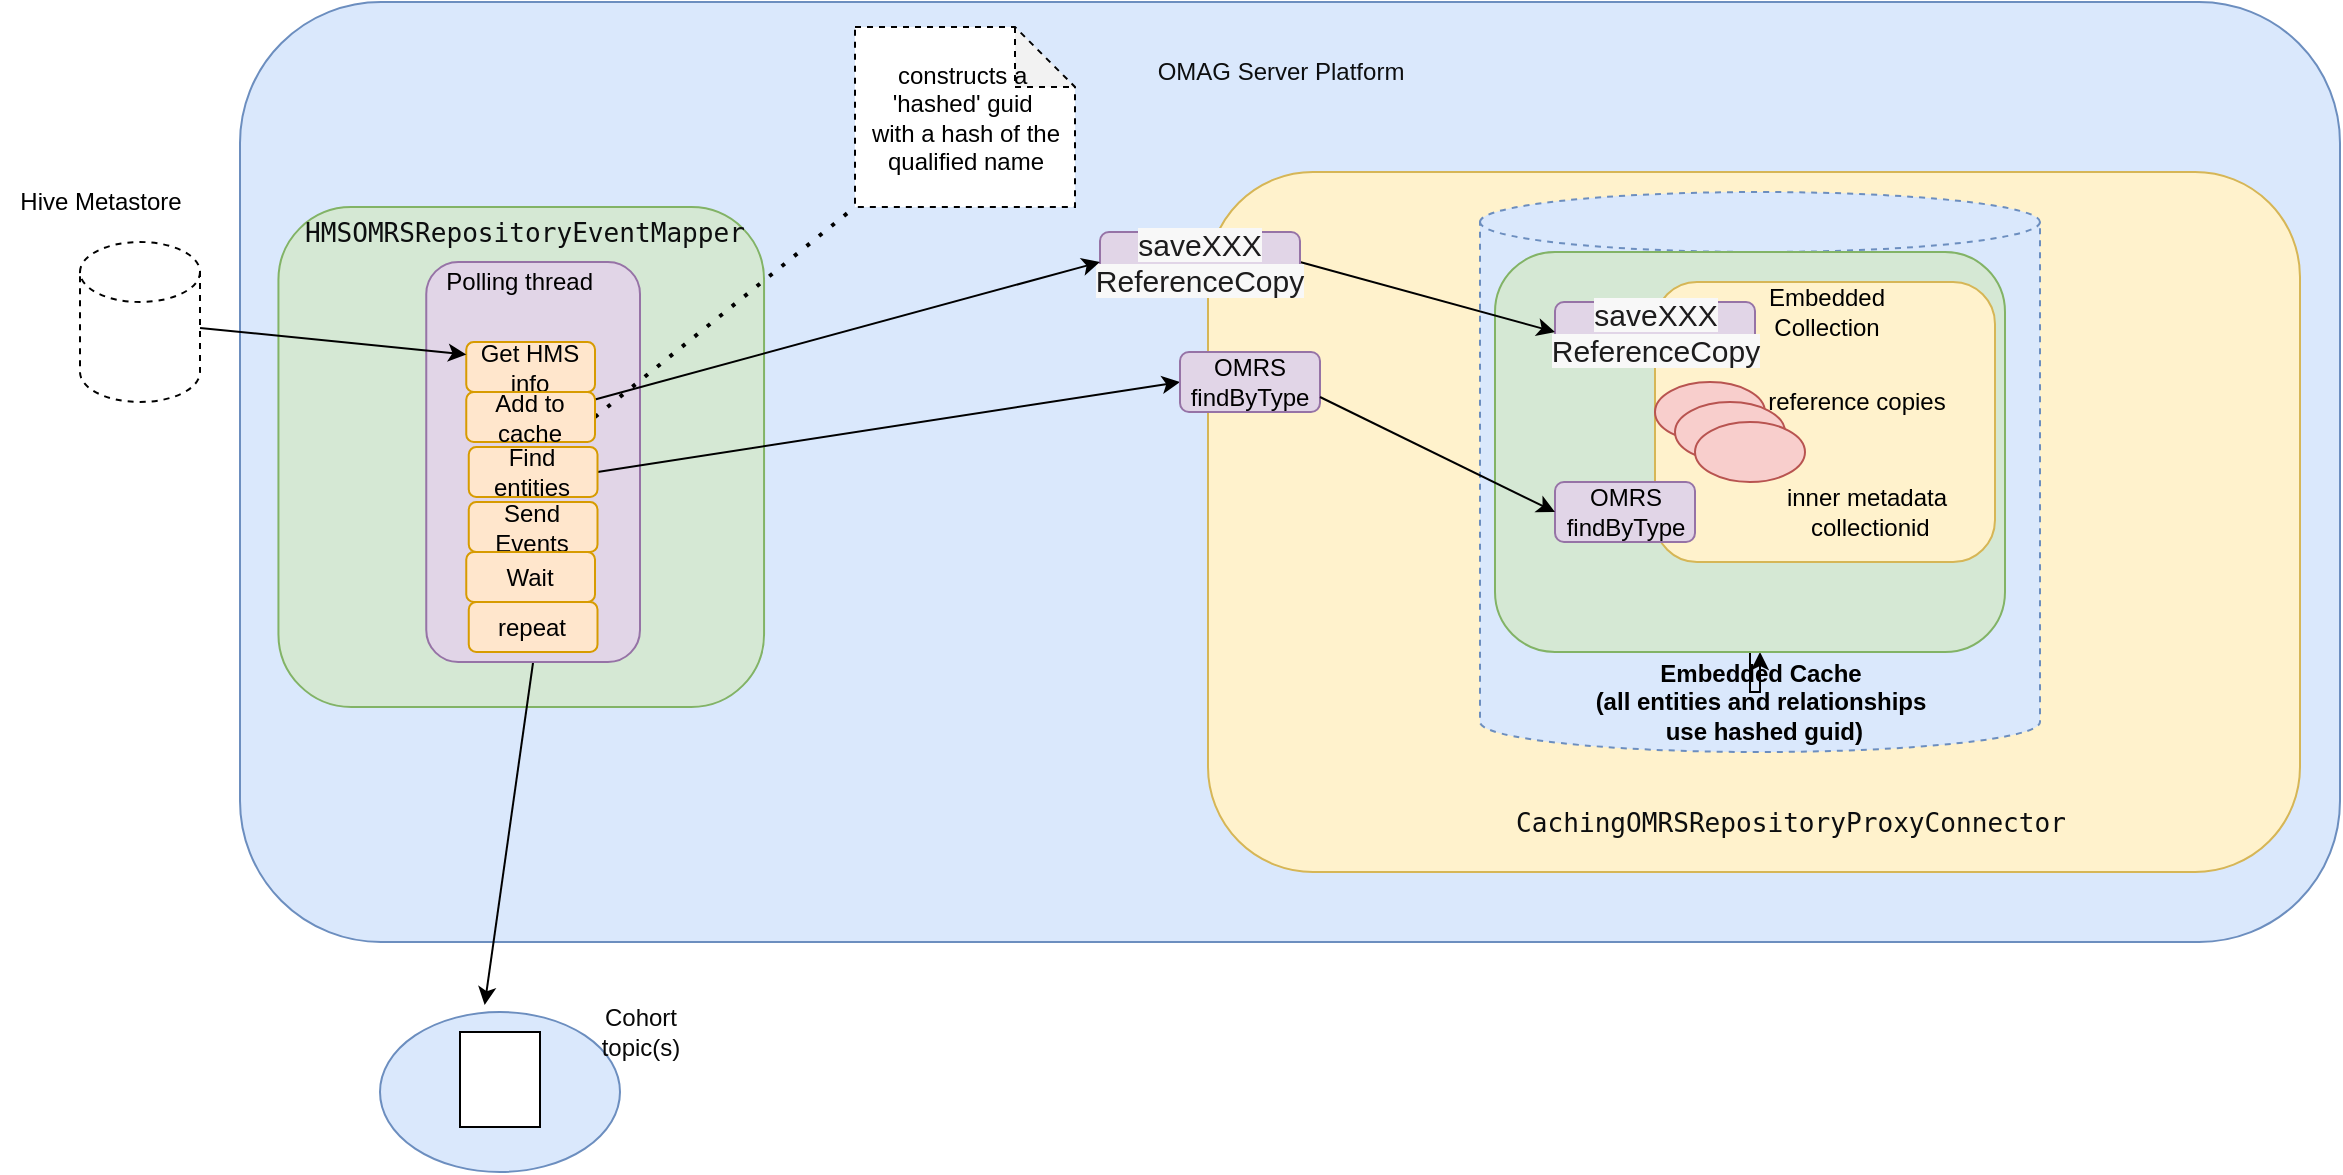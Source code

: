 <mxfile version="20.1.1" type="device"><diagram id="IOKI-EVrvu3OaEYw6Etx" name="Page-1"><mxGraphModel dx="2010" dy="669" grid="1" gridSize="10" guides="1" tooltips="1" connect="1" arrows="1" fold="1" page="1" pageScale="1" pageWidth="827" pageHeight="1169" math="0" shadow="0"><root><mxCell id="0"/><mxCell id="1" parent="0"/><mxCell id="LGIiLlrMPgk9jtNbXfCO-1" value="" style="rounded=1;whiteSpace=wrap;html=1;fillColor=#d5e8d4;strokeColor=#82b366;" vertex="1" parent="1"><mxGeometry x="357.5" y="145" width="552.5" height="460" as="geometry"/></mxCell><mxCell id="LGIiLlrMPgk9jtNbXfCO-2" value="" style="rounded=1;whiteSpace=wrap;html=1;fillColor=#dae8fc;strokeColor=#6c8ebf;" vertex="1" parent="1"><mxGeometry x="-60" y="140" width="1050" height="470" as="geometry"/></mxCell><mxCell id="LGIiLlrMPgk9jtNbXfCO-3" value="" style="rounded=1;whiteSpace=wrap;html=1;fillColor=#fff2cc;strokeColor=#d6b656;" vertex="1" parent="1"><mxGeometry x="424" y="225" width="546" height="350" as="geometry"/></mxCell><mxCell id="LGIiLlrMPgk9jtNbXfCO-4" value="" style="shape=cylinder3;whiteSpace=wrap;html=1;boundedLbl=1;backgroundOutline=1;size=15;dashed=1;fillColor=#dae8fc;strokeColor=#6c8ebf;" vertex="1" parent="1"><mxGeometry x="560" y="235" width="280" height="280" as="geometry"/></mxCell><mxCell id="LGIiLlrMPgk9jtNbXfCO-5" value="" style="edgeStyle=orthogonalEdgeStyle;rounded=0;orthogonalLoop=1;jettySize=auto;html=1;" edge="1" parent="1" source="LGIiLlrMPgk9jtNbXfCO-6" target="LGIiLlrMPgk9jtNbXfCO-31"><mxGeometry relative="1" as="geometry"/></mxCell><mxCell id="LGIiLlrMPgk9jtNbXfCO-6" value="" style="rounded=1;whiteSpace=wrap;html=1;fillColor=#d5e8d4;strokeColor=#82b366;" vertex="1" parent="1"><mxGeometry x="567.5" y="265" width="255" height="200" as="geometry"/></mxCell><mxCell id="LGIiLlrMPgk9jtNbXfCO-7" value="" style="rounded=1;whiteSpace=wrap;html=1;fillColor=#d5e8d4;strokeColor=#82b366;" vertex="1" parent="1"><mxGeometry x="-40.78" y="242.5" width="242.81" height="250" as="geometry"/></mxCell><mxCell id="LGIiLlrMPgk9jtNbXfCO-8" value="&lt;pre style=&quot;font-family: &amp;quot;JetBrains Mono&amp;quot;, monospace; font-size: 9.8pt;&quot;&gt;&lt;font color=&quot;#0d0e0f&quot;&gt;HMSOMRSRepositoryEventMapper&lt;/font&gt;&lt;/pre&gt;" style="text;html=1;align=center;verticalAlign=middle;resizable=0;points=[];autosize=1;strokeColor=none;fillColor=none;" vertex="1" parent="1"><mxGeometry x="-37.97" y="225" width="240" height="60" as="geometry"/></mxCell><mxCell id="LGIiLlrMPgk9jtNbXfCO-9" value="" style="rounded=1;whiteSpace=wrap;html=1;fillColor=#fff2cc;strokeColor=#d6b656;" vertex="1" parent="1"><mxGeometry x="647.5" y="280" width="170" height="140" as="geometry"/></mxCell><mxCell id="LGIiLlrMPgk9jtNbXfCO-10" value="Embedded&lt;br&gt;Collection" style="text;html=1;align=center;verticalAlign=middle;resizable=0;points=[];autosize=1;strokeColor=none;fillColor=none;" vertex="1" parent="1"><mxGeometry x="697.5" y="280" width="70" height="30" as="geometry"/></mxCell><mxCell id="LGIiLlrMPgk9jtNbXfCO-11" value="" style="ellipse;whiteSpace=wrap;html=1;fillColor=#f8cecc;strokeColor=#b85450;" vertex="1" parent="1"><mxGeometry x="647.5" y="330" width="55" height="30" as="geometry"/></mxCell><mxCell id="LGIiLlrMPgk9jtNbXfCO-12" value="" style="ellipse;whiteSpace=wrap;html=1;fillColor=#f8cecc;strokeColor=#b85450;" vertex="1" parent="1"><mxGeometry x="657.5" y="340" width="55" height="30" as="geometry"/></mxCell><mxCell id="LGIiLlrMPgk9jtNbXfCO-13" value="" style="ellipse;whiteSpace=wrap;html=1;fillColor=#f8cecc;strokeColor=#b85450;" vertex="1" parent="1"><mxGeometry x="667.5" y="350" width="55" height="30" as="geometry"/></mxCell><mxCell id="LGIiLlrMPgk9jtNbXfCO-14" value="reference copies" style="text;html=1;align=center;verticalAlign=middle;resizable=0;points=[];autosize=1;strokeColor=none;fillColor=none;" vertex="1" parent="1"><mxGeometry x="697.5" y="330" width="100" height="20" as="geometry"/></mxCell><mxCell id="LGIiLlrMPgk9jtNbXfCO-15" value="" style="ellipse;whiteSpace=wrap;html=1;fillColor=#dae8fc;strokeColor=#6c8ebf;" vertex="1" parent="1"><mxGeometry x="10" y="645" width="120" height="80" as="geometry"/></mxCell><mxCell id="LGIiLlrMPgk9jtNbXfCO-16" value="" style="rounded=0;whiteSpace=wrap;html=1;" vertex="1" parent="1"><mxGeometry x="50" y="655" width="40" height="47.5" as="geometry"/></mxCell><mxCell id="LGIiLlrMPgk9jtNbXfCO-17" value="Cohort &lt;br&gt;topic(s)" style="text;html=1;align=center;verticalAlign=middle;resizable=0;points=[];autosize=1;strokeColor=none;fillColor=none;fontColor=#080808;" vertex="1" parent="1"><mxGeometry x="110" y="640" width="60" height="30" as="geometry"/></mxCell><mxCell id="LGIiLlrMPgk9jtNbXfCO-18" value="" style="endArrow=classic;html=1;rounded=0;exitX=0.5;exitY=1;exitDx=0;exitDy=0;entryX=0.436;entryY=-0.044;entryDx=0;entryDy=0;entryPerimeter=0;" edge="1" parent="1" source="LGIiLlrMPgk9jtNbXfCO-19" target="LGIiLlrMPgk9jtNbXfCO-15"><mxGeometry width="50" height="50" relative="1" as="geometry"><mxPoint x="400" y="405" as="sourcePoint"/><mxPoint x="450" y="355" as="targetPoint"/></mxGeometry></mxCell><mxCell id="LGIiLlrMPgk9jtNbXfCO-19" value="" style="rounded=1;whiteSpace=wrap;html=1;fillColor=#e1d5e7;strokeColor=#9673a6;" vertex="1" parent="1"><mxGeometry x="33.13" y="270" width="106.87" height="200" as="geometry"/></mxCell><mxCell id="LGIiLlrMPgk9jtNbXfCO-20" value="Polling thread&amp;nbsp;" style="text;html=1;align=center;verticalAlign=middle;resizable=0;points=[];autosize=1;strokeColor=none;fillColor=none;" vertex="1" parent="1"><mxGeometry x="35.63" y="270" width="90" height="20" as="geometry"/></mxCell><mxCell id="LGIiLlrMPgk9jtNbXfCO-21" value="" style="shape=cylinder3;whiteSpace=wrap;html=1;boundedLbl=1;backgroundOutline=1;size=15;dashed=1;" vertex="1" parent="1"><mxGeometry x="-140" y="260" width="60" height="80" as="geometry"/></mxCell><mxCell id="LGIiLlrMPgk9jtNbXfCO-22" value="Hive Metastore" style="text;html=1;align=center;verticalAlign=middle;resizable=0;points=[];autosize=1;strokeColor=none;fillColor=none;" vertex="1" parent="1"><mxGeometry x="-180" y="225" width="100" height="30" as="geometry"/></mxCell><mxCell id="LGIiLlrMPgk9jtNbXfCO-23" value="Get HMS info" style="rounded=1;whiteSpace=wrap;html=1;fillColor=#ffe6cc;strokeColor=#d79b00;" vertex="1" parent="1"><mxGeometry x="53.13" y="310" width="64.37" height="25" as="geometry"/></mxCell><mxCell id="LGIiLlrMPgk9jtNbXfCO-24" value="" style="endArrow=classic;html=1;rounded=0;exitX=1;exitY=0.5;exitDx=0;exitDy=0;entryX=0;entryY=0.5;entryDx=0;entryDy=0;" edge="1" parent="1" source="LGIiLlrMPgk9jtNbXfCO-38" target="LGIiLlrMPgk9jtNbXfCO-25"><mxGeometry width="50" height="50" relative="1" as="geometry"><mxPoint x="220" y="292.5" as="sourcePoint"/><mxPoint x="386.04" y="285.45" as="targetPoint"/></mxGeometry></mxCell><mxCell id="LGIiLlrMPgk9jtNbXfCO-25" value="OMRS findByType" style="rounded=1;whiteSpace=wrap;html=1;fillColor=#e1d5e7;strokeColor=#9673a6;" vertex="1" parent="1"><mxGeometry x="410" y="315" width="70" height="30" as="geometry"/></mxCell><mxCell id="LGIiLlrMPgk9jtNbXfCO-26" value="" style="endArrow=classic;html=1;rounded=0;entryX=0;entryY=0.25;entryDx=0;entryDy=0;" edge="1" parent="1" source="LGIiLlrMPgk9jtNbXfCO-21" target="LGIiLlrMPgk9jtNbXfCO-23"><mxGeometry width="50" height="50" relative="1" as="geometry"><mxPoint x="400" y="365" as="sourcePoint"/><mxPoint x="50" y="255" as="targetPoint"/><Array as="points"/></mxGeometry></mxCell><mxCell id="LGIiLlrMPgk9jtNbXfCO-27" value="&lt;span style=&quot;text-align: left; color: rgb(29, 28, 29); font-family: Slack-Lato, Slack-Fractions, appleLogo, sans-serif; font-size: 15px; font-variant-ligatures: common-ligatures; background-color: rgb(248, 248, 248);&quot;&gt;saveXXX&lt;/span&gt;&lt;br style=&quot;text-align: left; color: rgb(29, 28, 29); font-family: Slack-Lato, Slack-Fractions, appleLogo, sans-serif; font-size: 15px; font-variant-ligatures: common-ligatures;&quot;&gt;&lt;span style=&quot;text-align: left; color: rgb(29, 28, 29); font-family: Slack-Lato, Slack-Fractions, appleLogo, sans-serif; font-size: 15px; font-variant-ligatures: common-ligatures; background-color: rgb(248, 248, 248);&quot;&gt;ReferenceCopy&lt;/span&gt;" style="rounded=1;whiteSpace=wrap;html=1;fillColor=#e1d5e7;strokeColor=#9673a6;" vertex="1" parent="1"><mxGeometry x="597.5" y="290" width="100" height="30" as="geometry"/></mxCell><mxCell id="LGIiLlrMPgk9jtNbXfCO-28" value="" style="endArrow=classic;html=1;rounded=0;entryX=0;entryY=0.5;entryDx=0;entryDy=0;exitX=1;exitY=0.5;exitDx=0;exitDy=0;" edge="1" parent="1" source="LGIiLlrMPgk9jtNbXfCO-35" target="LGIiLlrMPgk9jtNbXfCO-27"><mxGeometry width="50" height="50" relative="1" as="geometry"><mxPoint x="464" y="260" as="sourcePoint"/><mxPoint x="450" y="275" as="targetPoint"/></mxGeometry></mxCell><mxCell id="LGIiLlrMPgk9jtNbXfCO-29" value="OMRS findByType" style="rounded=1;whiteSpace=wrap;html=1;fillColor=#e1d5e7;strokeColor=#9673a6;" vertex="1" parent="1"><mxGeometry x="597.5" y="380" width="70" height="30" as="geometry"/></mxCell><mxCell id="LGIiLlrMPgk9jtNbXfCO-30" value="" style="endArrow=classic;html=1;rounded=0;exitX=1;exitY=0.75;exitDx=0;exitDy=0;entryX=0;entryY=0.5;entryDx=0;entryDy=0;" edge="1" parent="1" source="LGIiLlrMPgk9jtNbXfCO-25" target="LGIiLlrMPgk9jtNbXfCO-29"><mxGeometry width="50" height="50" relative="1" as="geometry"><mxPoint x="220" y="305" as="sourcePoint"/><mxPoint x="420" y="340" as="targetPoint"/></mxGeometry></mxCell><mxCell id="LGIiLlrMPgk9jtNbXfCO-31" value="&lt;b&gt;Embedded Cache&lt;br&gt;(all entities and relationships&lt;br&gt;&amp;nbsp;use hashed guid)&lt;br&gt;&lt;/b&gt;" style="text;html=1;align=center;verticalAlign=middle;resizable=0;points=[];autosize=1;strokeColor=none;fillColor=none;" vertex="1" parent="1"><mxGeometry x="610" y="465" width="180" height="50" as="geometry"/></mxCell><mxCell id="LGIiLlrMPgk9jtNbXfCO-32" value="constructs a&amp;nbsp;&lt;br&gt;'hashed' guid&amp;nbsp;&lt;br&gt;with a hash of the qualified name" style="shape=note;whiteSpace=wrap;html=1;backgroundOutline=1;darkOpacity=0.05;dashed=1;" vertex="1" parent="1"><mxGeometry x="247.5" y="152.5" width="110" height="90" as="geometry"/></mxCell><mxCell id="LGIiLlrMPgk9jtNbXfCO-33" value="" style="endArrow=none;dashed=1;html=1;dashPattern=1 3;strokeWidth=2;rounded=0;entryX=0;entryY=1;entryDx=0;entryDy=0;entryPerimeter=0;exitX=1;exitY=0.5;exitDx=0;exitDy=0;" edge="1" parent="1" source="LGIiLlrMPgk9jtNbXfCO-42" target="LGIiLlrMPgk9jtNbXfCO-32"><mxGeometry width="50" height="50" relative="1" as="geometry"><mxPoint x="411.5" y="245" as="sourcePoint"/><mxPoint x="450" y="215" as="targetPoint"/><Array as="points"/></mxGeometry></mxCell><mxCell id="LGIiLlrMPgk9jtNbXfCO-34" value="inner metadata&lt;br&gt;&amp;nbsp;collectionid" style="text;html=1;align=center;verticalAlign=middle;resizable=0;points=[];autosize=1;strokeColor=none;fillColor=none;" vertex="1" parent="1"><mxGeometry x="702.5" y="380" width="100" height="30" as="geometry"/></mxCell><mxCell id="LGIiLlrMPgk9jtNbXfCO-35" value="&lt;span style=&quot;text-align: left; color: rgb(29, 28, 29); font-family: Slack-Lato, Slack-Fractions, appleLogo, sans-serif; font-size: 15px; font-variant-ligatures: common-ligatures; background-color: rgb(248, 248, 248);&quot;&gt;saveXXX&lt;/span&gt;&lt;br style=&quot;text-align: left; color: rgb(29, 28, 29); font-family: Slack-Lato, Slack-Fractions, appleLogo, sans-serif; font-size: 15px; font-variant-ligatures: common-ligatures;&quot;&gt;&lt;span style=&quot;text-align: left; color: rgb(29, 28, 29); font-family: Slack-Lato, Slack-Fractions, appleLogo, sans-serif; font-size: 15px; font-variant-ligatures: common-ligatures; background-color: rgb(248, 248, 248);&quot;&gt;ReferenceCopy&lt;/span&gt;" style="rounded=1;whiteSpace=wrap;html=1;fillColor=#e1d5e7;strokeColor=#9673a6;" vertex="1" parent="1"><mxGeometry x="370" y="255" width="100" height="30" as="geometry"/></mxCell><mxCell id="LGIiLlrMPgk9jtNbXfCO-36" value="" style="endArrow=classic;html=1;rounded=0;entryX=0;entryY=0.5;entryDx=0;entryDy=0;" edge="1" parent="1" source="LGIiLlrMPgk9jtNbXfCO-42" target="LGIiLlrMPgk9jtNbXfCO-35"><mxGeometry width="50" height="50" relative="1" as="geometry"><mxPoint x="225.63" y="272.5" as="sourcePoint"/><mxPoint x="420" y="340" as="targetPoint"/></mxGeometry></mxCell><mxCell id="LGIiLlrMPgk9jtNbXfCO-37" value="&lt;pre style=&quot;color: rgb(0, 0, 0); font-family: &amp;quot;JetBrains Mono&amp;quot;, monospace; font-size: 9.8pt;&quot;&gt;&lt;font color=&quot;#0d0e0f&quot;&gt;CachingOMRSRepositoryProxyConnector&lt;/font&gt;&lt;/pre&gt;" style="text;html=1;align=center;verticalAlign=middle;resizable=0;points=[];autosize=1;strokeColor=none;fillColor=none;fontColor=#0D0E0F;" vertex="1" parent="1"><mxGeometry x="570" y="525" width="290" height="50" as="geometry"/></mxCell><mxCell id="LGIiLlrMPgk9jtNbXfCO-38" value="Find entities" style="rounded=1;whiteSpace=wrap;html=1;fillColor=#ffe6cc;strokeColor=#d79b00;" vertex="1" parent="1"><mxGeometry x="54.38" y="362.5" width="64.37" height="25" as="geometry"/></mxCell><mxCell id="LGIiLlrMPgk9jtNbXfCO-39" value="Send Events" style="rounded=1;whiteSpace=wrap;html=1;fillColor=#ffe6cc;strokeColor=#d79b00;" vertex="1" parent="1"><mxGeometry x="54.38" y="390" width="64.37" height="25" as="geometry"/></mxCell><mxCell id="LGIiLlrMPgk9jtNbXfCO-40" value="Wait" style="rounded=1;whiteSpace=wrap;html=1;fillColor=#ffe6cc;strokeColor=#d79b00;" vertex="1" parent="1"><mxGeometry x="53.13" y="415" width="64.37" height="25" as="geometry"/></mxCell><mxCell id="LGIiLlrMPgk9jtNbXfCO-41" value="repeat" style="rounded=1;whiteSpace=wrap;html=1;fillColor=#ffe6cc;strokeColor=#d79b00;" vertex="1" parent="1"><mxGeometry x="54.38" y="440" width="64.37" height="25" as="geometry"/></mxCell><mxCell id="LGIiLlrMPgk9jtNbXfCO-42" value="Add to cache" style="rounded=1;whiteSpace=wrap;html=1;fillColor=#ffe6cc;strokeColor=#d79b00;" vertex="1" parent="1"><mxGeometry x="53.13" y="335" width="64.37" height="25" as="geometry"/></mxCell><mxCell id="LGIiLlrMPgk9jtNbXfCO-43" value="OMAG Server Platform" style="text;html=1;align=center;verticalAlign=middle;resizable=0;points=[];autosize=1;strokeColor=none;fillColor=none;fontColor=#0D0E0F;" vertex="1" parent="1"><mxGeometry x="390" y="165" width="140" height="20" as="geometry"/></mxCell></root></mxGraphModel></diagram></mxfile>